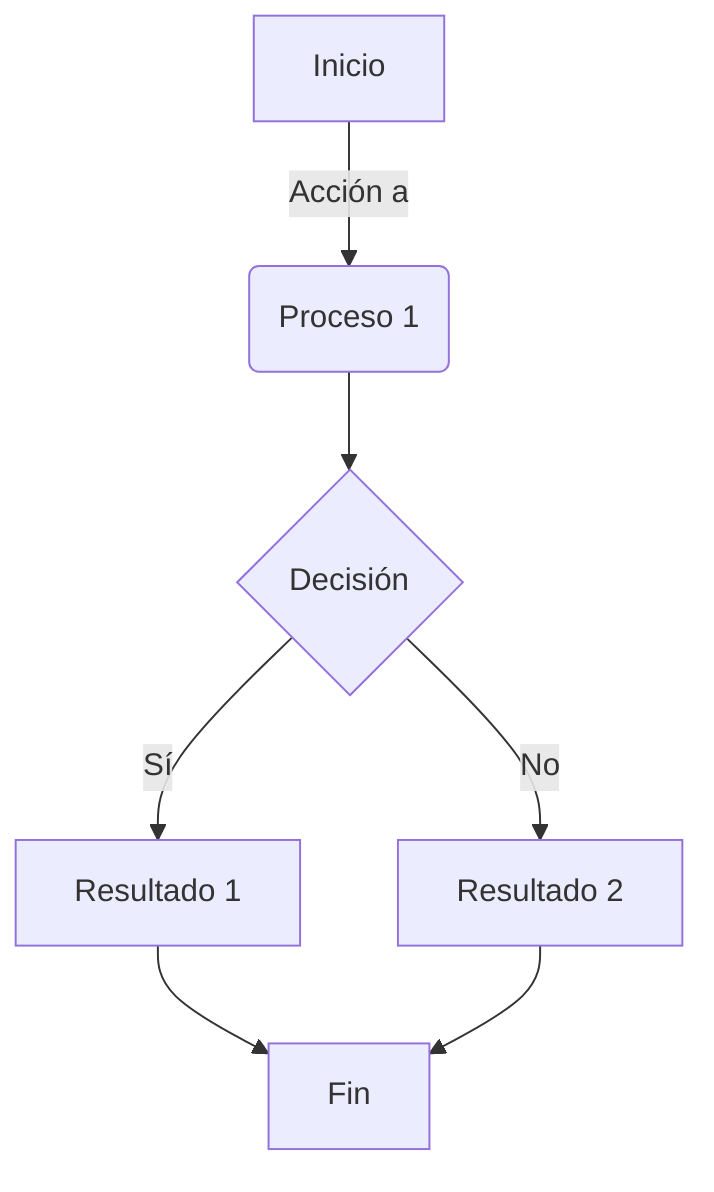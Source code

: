 graph TD
    A[Inicio] -->|Acción a| B(Proceso 1)
    B --> C{Decisión}
    C -->|Sí| D[Resultado 1]
    C -->|No| E[Resultado 2]
    D --> F[Fin]
    E --> F